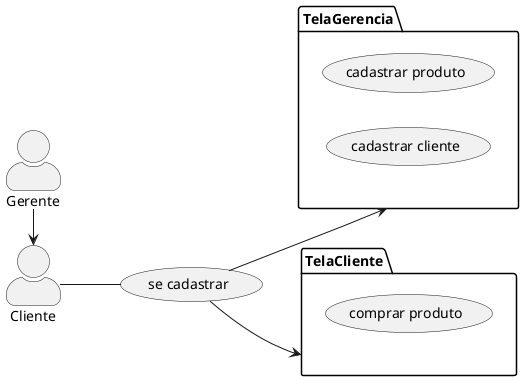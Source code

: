 @startuml usecase
left to right direction
skinparam actorStyle awesome
usecase "se cadastrar" as cadastro

:Gerente: -right-> Cliente
:Cliente: -- cadastro

package TelaGerencia{
    usecase "cadastrar produto" as cadProd
    usecase "cadastrar cliente" as cadClient
}

package TelaCliente{
    usecase "comprar produto" as comprar
}

cadastro --> TelaGerencia
cadastro --> TelaCliente

@enduml